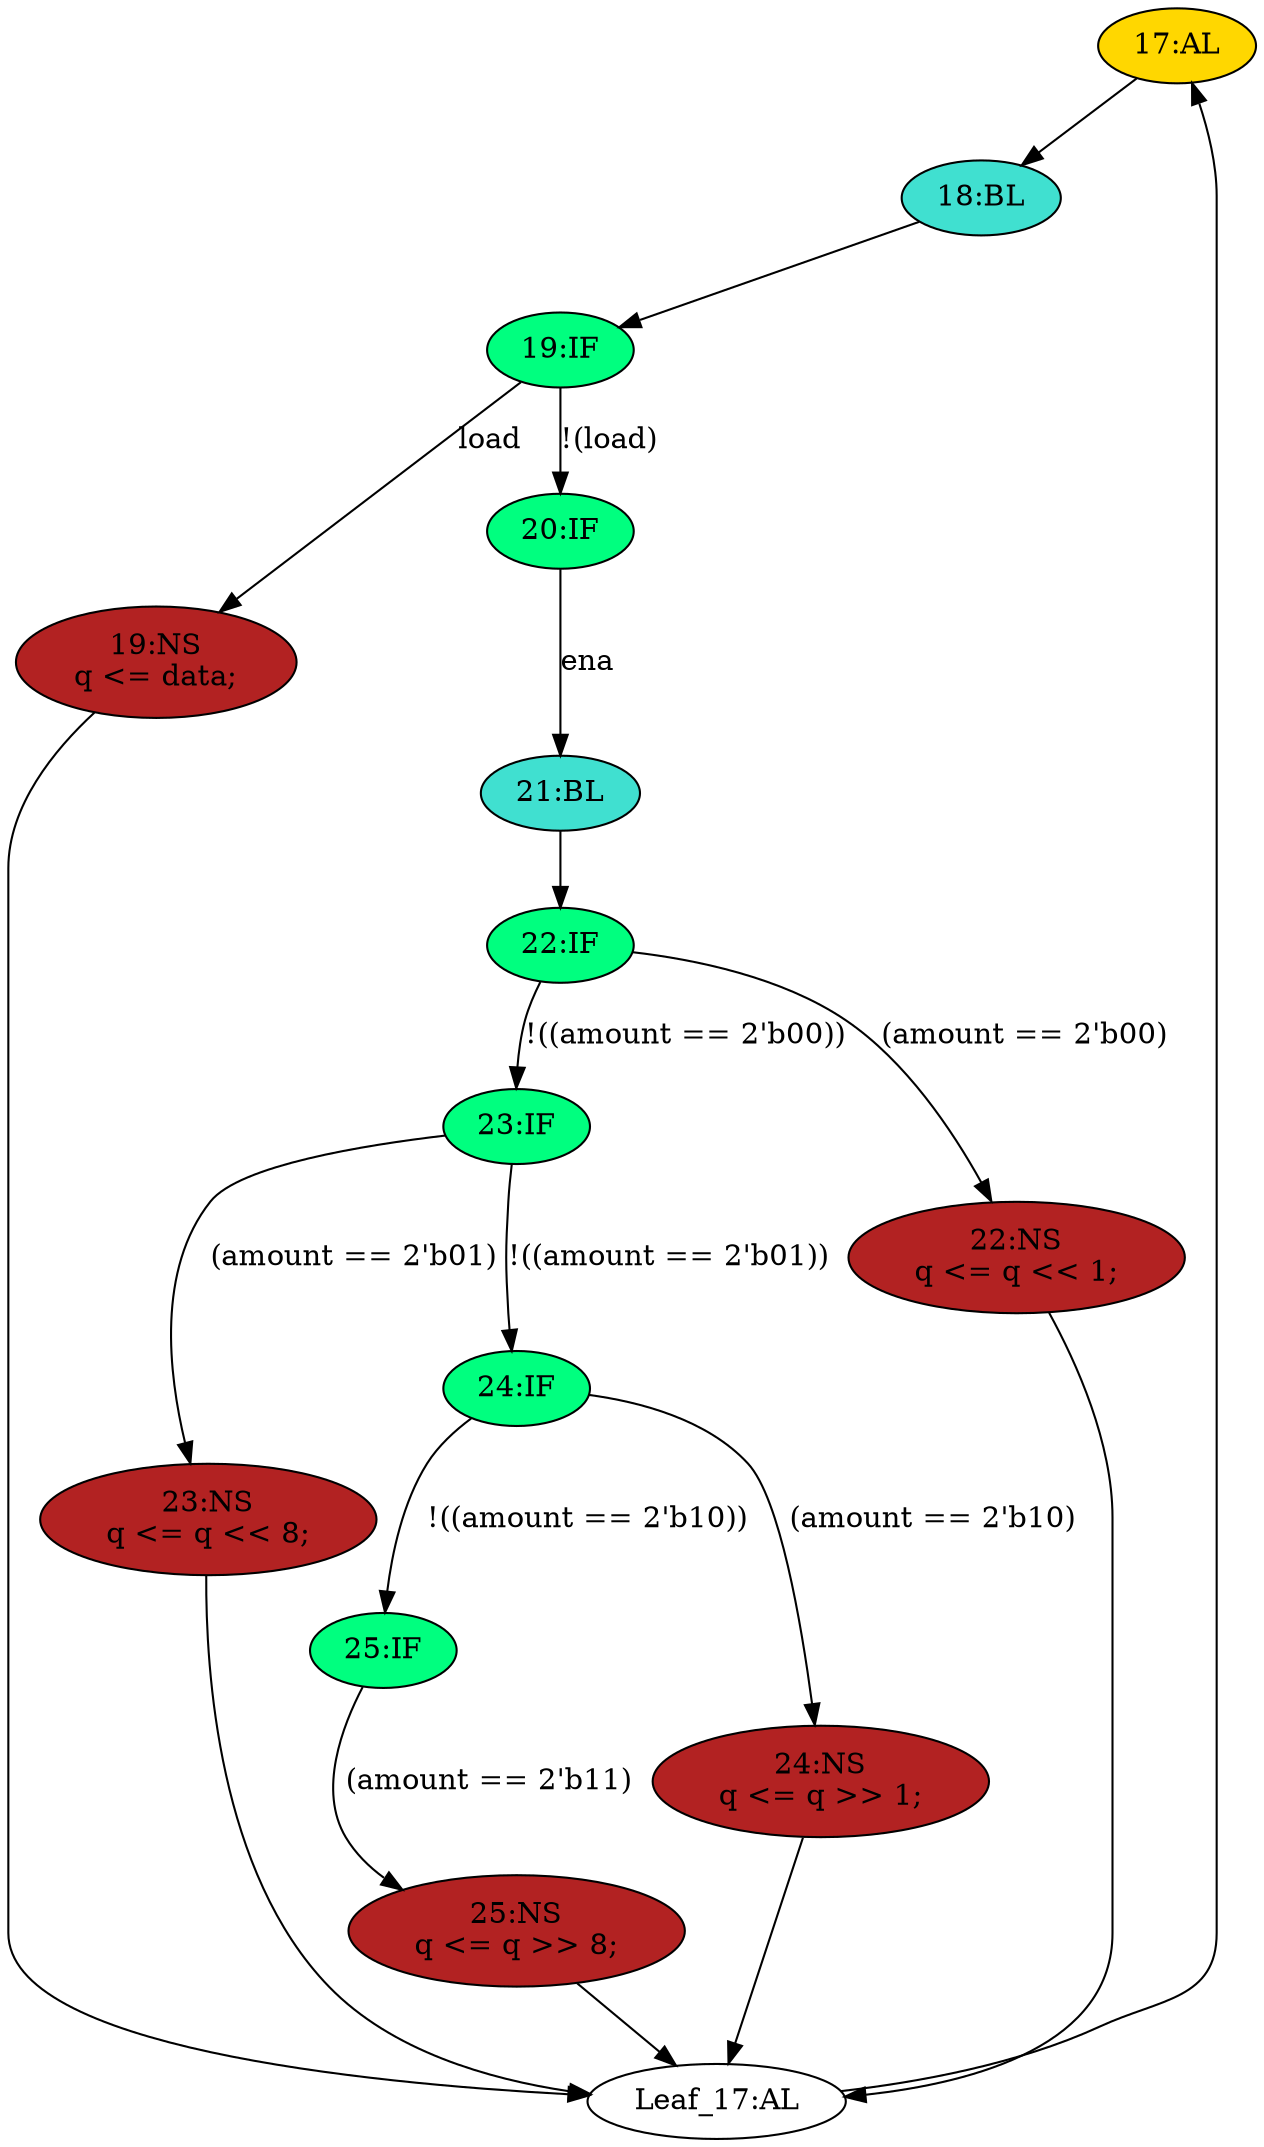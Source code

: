 strict digraph "compose( ,  )" {
	node [label="\N"];
	"17:AL"	[ast="<pyverilog.vparser.ast.Always object at 0x7f3b7e4f71d0>",
		clk_sens=True,
		fillcolor=gold,
		label="17:AL",
		sens="['clk']",
		statements="[]",
		style=filled,
		typ=Always,
		use_var="['load', 'ena', 'amount', 'data', 'q']"];
	"18:BL"	[ast="<pyverilog.vparser.ast.Block object at 0x7f3b7e5750d0>",
		fillcolor=turquoise,
		label="18:BL",
		statements="[]",
		style=filled,
		typ=Block];
	"17:AL" -> "18:BL"	[cond="[]",
		lineno=None];
	"21:BL"	[ast="<pyverilog.vparser.ast.Block object at 0x7f3b7e48ecd0>",
		fillcolor=turquoise,
		label="21:BL",
		statements="[]",
		style=filled,
		typ=Block];
	"22:IF"	[ast="<pyverilog.vparser.ast.IfStatement object at 0x7f3b7e4fd610>",
		fillcolor=springgreen,
		label="22:IF",
		statements="[]",
		style=filled,
		typ=IfStatement];
	"21:BL" -> "22:IF"	[cond="[]",
		lineno=None];
	"23:NS"	[ast="<pyverilog.vparser.ast.NonblockingSubstitution object at 0x7f3b7e4e6f50>",
		fillcolor=firebrick,
		label="23:NS
q <= q << 8;",
		statements="[<pyverilog.vparser.ast.NonblockingSubstitution object at 0x7f3b7e4e6f50>]",
		style=filled,
		typ=NonblockingSubstitution];
	"Leaf_17:AL"	[def_var="['q']",
		label="Leaf_17:AL"];
	"23:NS" -> "Leaf_17:AL"	[cond="[]",
		lineno=None];
	"19:NS"	[ast="<pyverilog.vparser.ast.NonblockingSubstitution object at 0x7f3b7e4e3610>",
		fillcolor=firebrick,
		label="19:NS
q <= data;",
		statements="[<pyverilog.vparser.ast.NonblockingSubstitution object at 0x7f3b7e4e3610>]",
		style=filled,
		typ=NonblockingSubstitution];
	"19:NS" -> "Leaf_17:AL"	[cond="[]",
		lineno=None];
	"19:IF"	[ast="<pyverilog.vparser.ast.IfStatement object at 0x7f3b7e4e3e10>",
		fillcolor=springgreen,
		label="19:IF",
		statements="[]",
		style=filled,
		typ=IfStatement];
	"19:IF" -> "19:NS"	[cond="['load']",
		label=load,
		lineno=19];
	"20:IF"	[ast="<pyverilog.vparser.ast.IfStatement object at 0x7f3b7e48e550>",
		fillcolor=springgreen,
		label="20:IF",
		statements="[]",
		style=filled,
		typ=IfStatement];
	"19:IF" -> "20:IF"	[cond="['load']",
		label="!(load)",
		lineno=19];
	"18:BL" -> "19:IF"	[cond="[]",
		lineno=None];
	"25:IF"	[ast="<pyverilog.vparser.ast.IfStatement object at 0x7f3b7e158a10>",
		fillcolor=springgreen,
		label="25:IF",
		statements="[]",
		style=filled,
		typ=IfStatement];
	"25:NS"	[ast="<pyverilog.vparser.ast.NonblockingSubstitution object at 0x7f3b7e158310>",
		fillcolor=firebrick,
		label="25:NS
q <= q >> 8;",
		statements="[<pyverilog.vparser.ast.NonblockingSubstitution object at 0x7f3b7e158310>]",
		style=filled,
		typ=NonblockingSubstitution];
	"25:IF" -> "25:NS"	[cond="['amount']",
		label="(amount == 2'b11)",
		lineno=25];
	"24:IF"	[ast="<pyverilog.vparser.ast.IfStatement object at 0x7f3b7e56ad10>",
		fillcolor=springgreen,
		label="24:IF",
		statements="[]",
		style=filled,
		typ=IfStatement];
	"24:IF" -> "25:IF"	[cond="['amount']",
		label="!((amount == 2'b10))",
		lineno=24];
	"24:NS"	[ast="<pyverilog.vparser.ast.NonblockingSubstitution object at 0x7f3b7e56ae50>",
		fillcolor=firebrick,
		label="24:NS
q <= q >> 1;",
		statements="[<pyverilog.vparser.ast.NonblockingSubstitution object at 0x7f3b7e56ae50>]",
		style=filled,
		typ=NonblockingSubstitution];
	"24:IF" -> "24:NS"	[cond="['amount']",
		label="(amount == 2'b10)",
		lineno=24];
	"24:NS" -> "Leaf_17:AL"	[cond="[]",
		lineno=None];
	"23:IF"	[ast="<pyverilog.vparser.ast.IfStatement object at 0x7f3b7e4e6090>",
		fillcolor=springgreen,
		label="23:IF",
		statements="[]",
		style=filled,
		typ=IfStatement];
	"23:IF" -> "23:NS"	[cond="['amount']",
		label="(amount == 2'b01)",
		lineno=23];
	"23:IF" -> "24:IF"	[cond="['amount']",
		label="!((amount == 2'b01))",
		lineno=23];
	"22:IF" -> "23:IF"	[cond="['amount']",
		label="!((amount == 2'b00))",
		lineno=22];
	"22:NS"	[ast="<pyverilog.vparser.ast.NonblockingSubstitution object at 0x7f3b7e4fd4d0>",
		fillcolor=firebrick,
		label="22:NS
q <= q << 1;",
		statements="[<pyverilog.vparser.ast.NonblockingSubstitution object at 0x7f3b7e4fd4d0>]",
		style=filled,
		typ=NonblockingSubstitution];
	"22:IF" -> "22:NS"	[cond="['amount']",
		label="(amount == 2'b00)",
		lineno=22];
	"20:IF" -> "21:BL"	[cond="['ena']",
		label=ena,
		lineno=20];
	"22:NS" -> "Leaf_17:AL"	[cond="[]",
		lineno=None];
	"25:NS" -> "Leaf_17:AL"	[cond="[]",
		lineno=None];
	"Leaf_17:AL" -> "17:AL";
}
